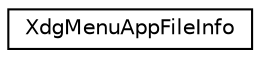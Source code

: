 digraph G
{
  edge [fontname="Helvetica",fontsize="10",labelfontname="Helvetica",labelfontsize="10"];
  node [fontname="Helvetica",fontsize="10",shape=record];
  rankdir=LR;
  Node1 [label="XdgMenuAppFileInfo",height=0.2,width=0.4,color="black", fillcolor="white", style="filled",URL="$classXdgMenuAppFileInfo.html"];
}
